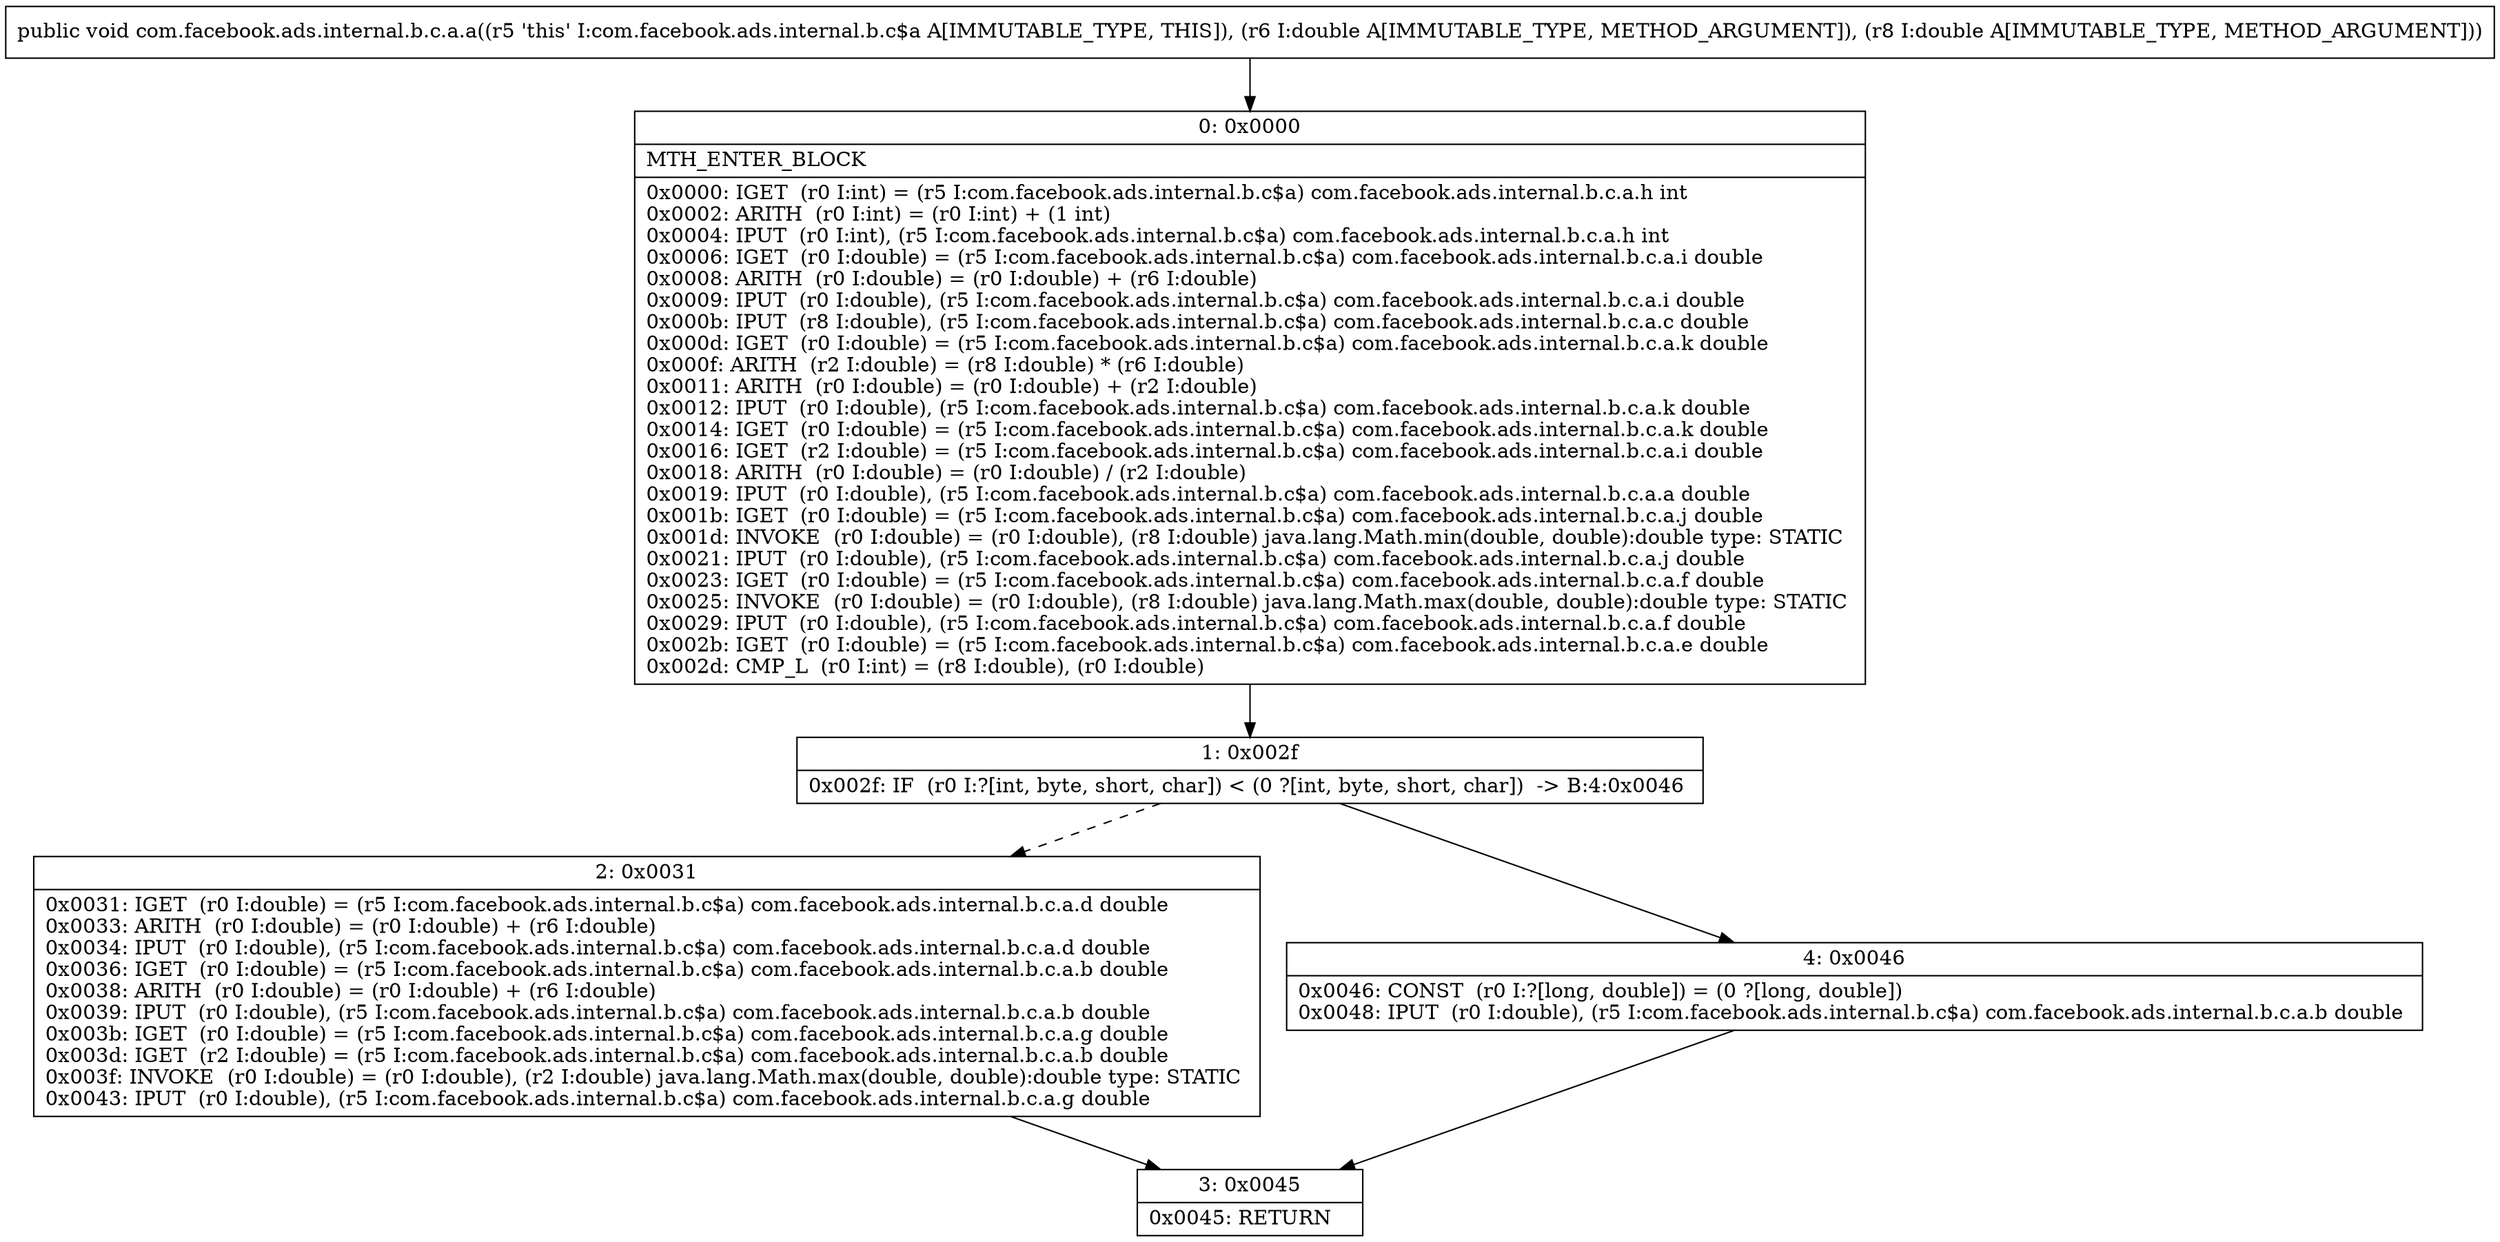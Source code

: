 digraph "CFG forcom.facebook.ads.internal.b.c.a.a(DD)V" {
Node_0 [shape=record,label="{0\:\ 0x0000|MTH_ENTER_BLOCK\l|0x0000: IGET  (r0 I:int) = (r5 I:com.facebook.ads.internal.b.c$a) com.facebook.ads.internal.b.c.a.h int \l0x0002: ARITH  (r0 I:int) = (r0 I:int) + (1 int) \l0x0004: IPUT  (r0 I:int), (r5 I:com.facebook.ads.internal.b.c$a) com.facebook.ads.internal.b.c.a.h int \l0x0006: IGET  (r0 I:double) = (r5 I:com.facebook.ads.internal.b.c$a) com.facebook.ads.internal.b.c.a.i double \l0x0008: ARITH  (r0 I:double) = (r0 I:double) + (r6 I:double) \l0x0009: IPUT  (r0 I:double), (r5 I:com.facebook.ads.internal.b.c$a) com.facebook.ads.internal.b.c.a.i double \l0x000b: IPUT  (r8 I:double), (r5 I:com.facebook.ads.internal.b.c$a) com.facebook.ads.internal.b.c.a.c double \l0x000d: IGET  (r0 I:double) = (r5 I:com.facebook.ads.internal.b.c$a) com.facebook.ads.internal.b.c.a.k double \l0x000f: ARITH  (r2 I:double) = (r8 I:double) * (r6 I:double) \l0x0011: ARITH  (r0 I:double) = (r0 I:double) + (r2 I:double) \l0x0012: IPUT  (r0 I:double), (r5 I:com.facebook.ads.internal.b.c$a) com.facebook.ads.internal.b.c.a.k double \l0x0014: IGET  (r0 I:double) = (r5 I:com.facebook.ads.internal.b.c$a) com.facebook.ads.internal.b.c.a.k double \l0x0016: IGET  (r2 I:double) = (r5 I:com.facebook.ads.internal.b.c$a) com.facebook.ads.internal.b.c.a.i double \l0x0018: ARITH  (r0 I:double) = (r0 I:double) \/ (r2 I:double) \l0x0019: IPUT  (r0 I:double), (r5 I:com.facebook.ads.internal.b.c$a) com.facebook.ads.internal.b.c.a.a double \l0x001b: IGET  (r0 I:double) = (r5 I:com.facebook.ads.internal.b.c$a) com.facebook.ads.internal.b.c.a.j double \l0x001d: INVOKE  (r0 I:double) = (r0 I:double), (r8 I:double) java.lang.Math.min(double, double):double type: STATIC \l0x0021: IPUT  (r0 I:double), (r5 I:com.facebook.ads.internal.b.c$a) com.facebook.ads.internal.b.c.a.j double \l0x0023: IGET  (r0 I:double) = (r5 I:com.facebook.ads.internal.b.c$a) com.facebook.ads.internal.b.c.a.f double \l0x0025: INVOKE  (r0 I:double) = (r0 I:double), (r8 I:double) java.lang.Math.max(double, double):double type: STATIC \l0x0029: IPUT  (r0 I:double), (r5 I:com.facebook.ads.internal.b.c$a) com.facebook.ads.internal.b.c.a.f double \l0x002b: IGET  (r0 I:double) = (r5 I:com.facebook.ads.internal.b.c$a) com.facebook.ads.internal.b.c.a.e double \l0x002d: CMP_L  (r0 I:int) = (r8 I:double), (r0 I:double) \l}"];
Node_1 [shape=record,label="{1\:\ 0x002f|0x002f: IF  (r0 I:?[int, byte, short, char]) \< (0 ?[int, byte, short, char])  \-\> B:4:0x0046 \l}"];
Node_2 [shape=record,label="{2\:\ 0x0031|0x0031: IGET  (r0 I:double) = (r5 I:com.facebook.ads.internal.b.c$a) com.facebook.ads.internal.b.c.a.d double \l0x0033: ARITH  (r0 I:double) = (r0 I:double) + (r6 I:double) \l0x0034: IPUT  (r0 I:double), (r5 I:com.facebook.ads.internal.b.c$a) com.facebook.ads.internal.b.c.a.d double \l0x0036: IGET  (r0 I:double) = (r5 I:com.facebook.ads.internal.b.c$a) com.facebook.ads.internal.b.c.a.b double \l0x0038: ARITH  (r0 I:double) = (r0 I:double) + (r6 I:double) \l0x0039: IPUT  (r0 I:double), (r5 I:com.facebook.ads.internal.b.c$a) com.facebook.ads.internal.b.c.a.b double \l0x003b: IGET  (r0 I:double) = (r5 I:com.facebook.ads.internal.b.c$a) com.facebook.ads.internal.b.c.a.g double \l0x003d: IGET  (r2 I:double) = (r5 I:com.facebook.ads.internal.b.c$a) com.facebook.ads.internal.b.c.a.b double \l0x003f: INVOKE  (r0 I:double) = (r0 I:double), (r2 I:double) java.lang.Math.max(double, double):double type: STATIC \l0x0043: IPUT  (r0 I:double), (r5 I:com.facebook.ads.internal.b.c$a) com.facebook.ads.internal.b.c.a.g double \l}"];
Node_3 [shape=record,label="{3\:\ 0x0045|0x0045: RETURN   \l}"];
Node_4 [shape=record,label="{4\:\ 0x0046|0x0046: CONST  (r0 I:?[long, double]) = (0 ?[long, double]) \l0x0048: IPUT  (r0 I:double), (r5 I:com.facebook.ads.internal.b.c$a) com.facebook.ads.internal.b.c.a.b double \l}"];
MethodNode[shape=record,label="{public void com.facebook.ads.internal.b.c.a.a((r5 'this' I:com.facebook.ads.internal.b.c$a A[IMMUTABLE_TYPE, THIS]), (r6 I:double A[IMMUTABLE_TYPE, METHOD_ARGUMENT]), (r8 I:double A[IMMUTABLE_TYPE, METHOD_ARGUMENT])) }"];
MethodNode -> Node_0;
Node_0 -> Node_1;
Node_1 -> Node_2[style=dashed];
Node_1 -> Node_4;
Node_2 -> Node_3;
Node_4 -> Node_3;
}

